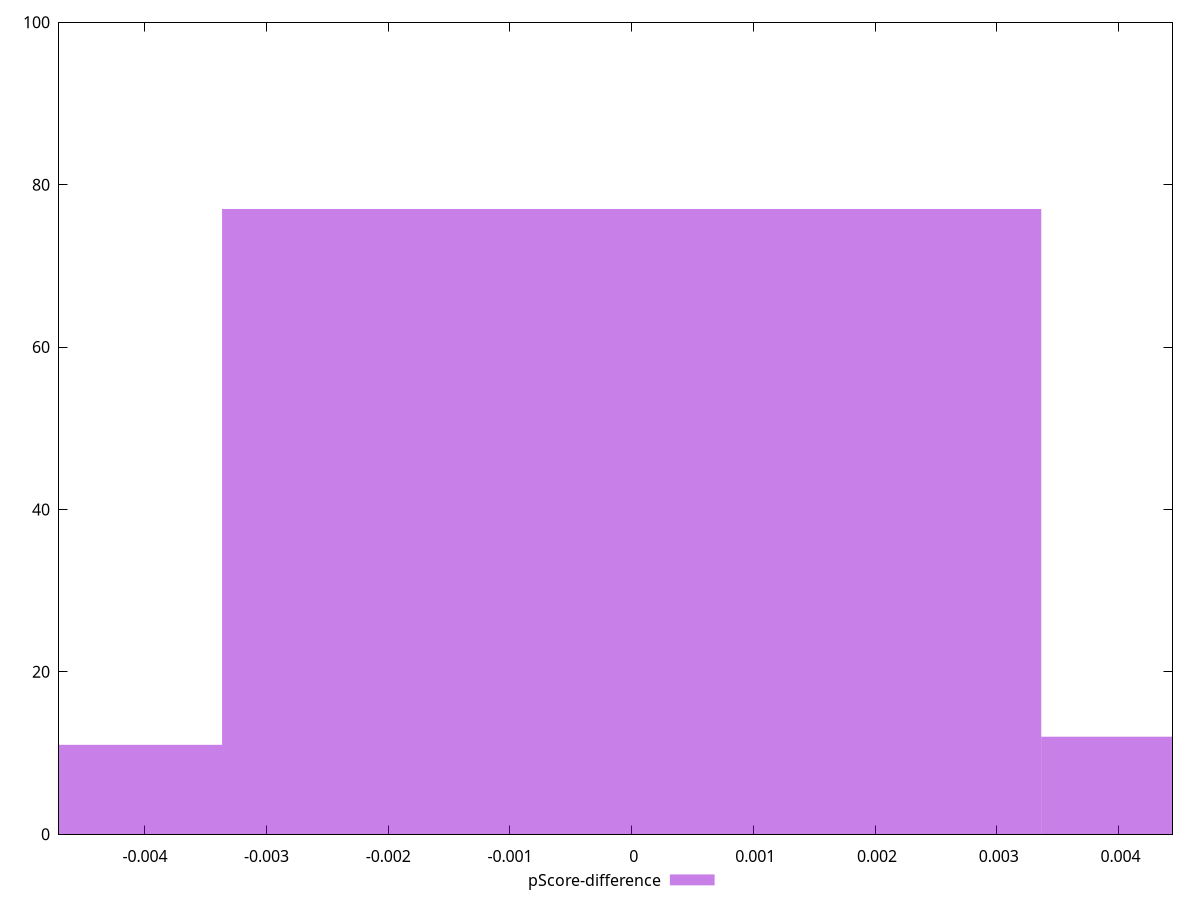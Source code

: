 reset

$pScoreDifference <<EOF
0 77
0.006732107734337645 12
-0.006732107734337645 11
EOF

set key outside below
set boxwidth 0.006732107734337645
set xrange [-0.004705882352941171:0.004444444444444473]
set yrange [0:100]
set trange [0:100]
set style fill transparent solid 0.5 noborder
set terminal svg size 640, 490 enhanced background rgb 'white'
set output "report_00015_2021-02-09T16-11-33.973Z/uses-http2/samples/pages+cached+noadtech+nomedia/pScore-difference/histogram.svg"

plot $pScoreDifference title "pScore-difference" with boxes

reset
